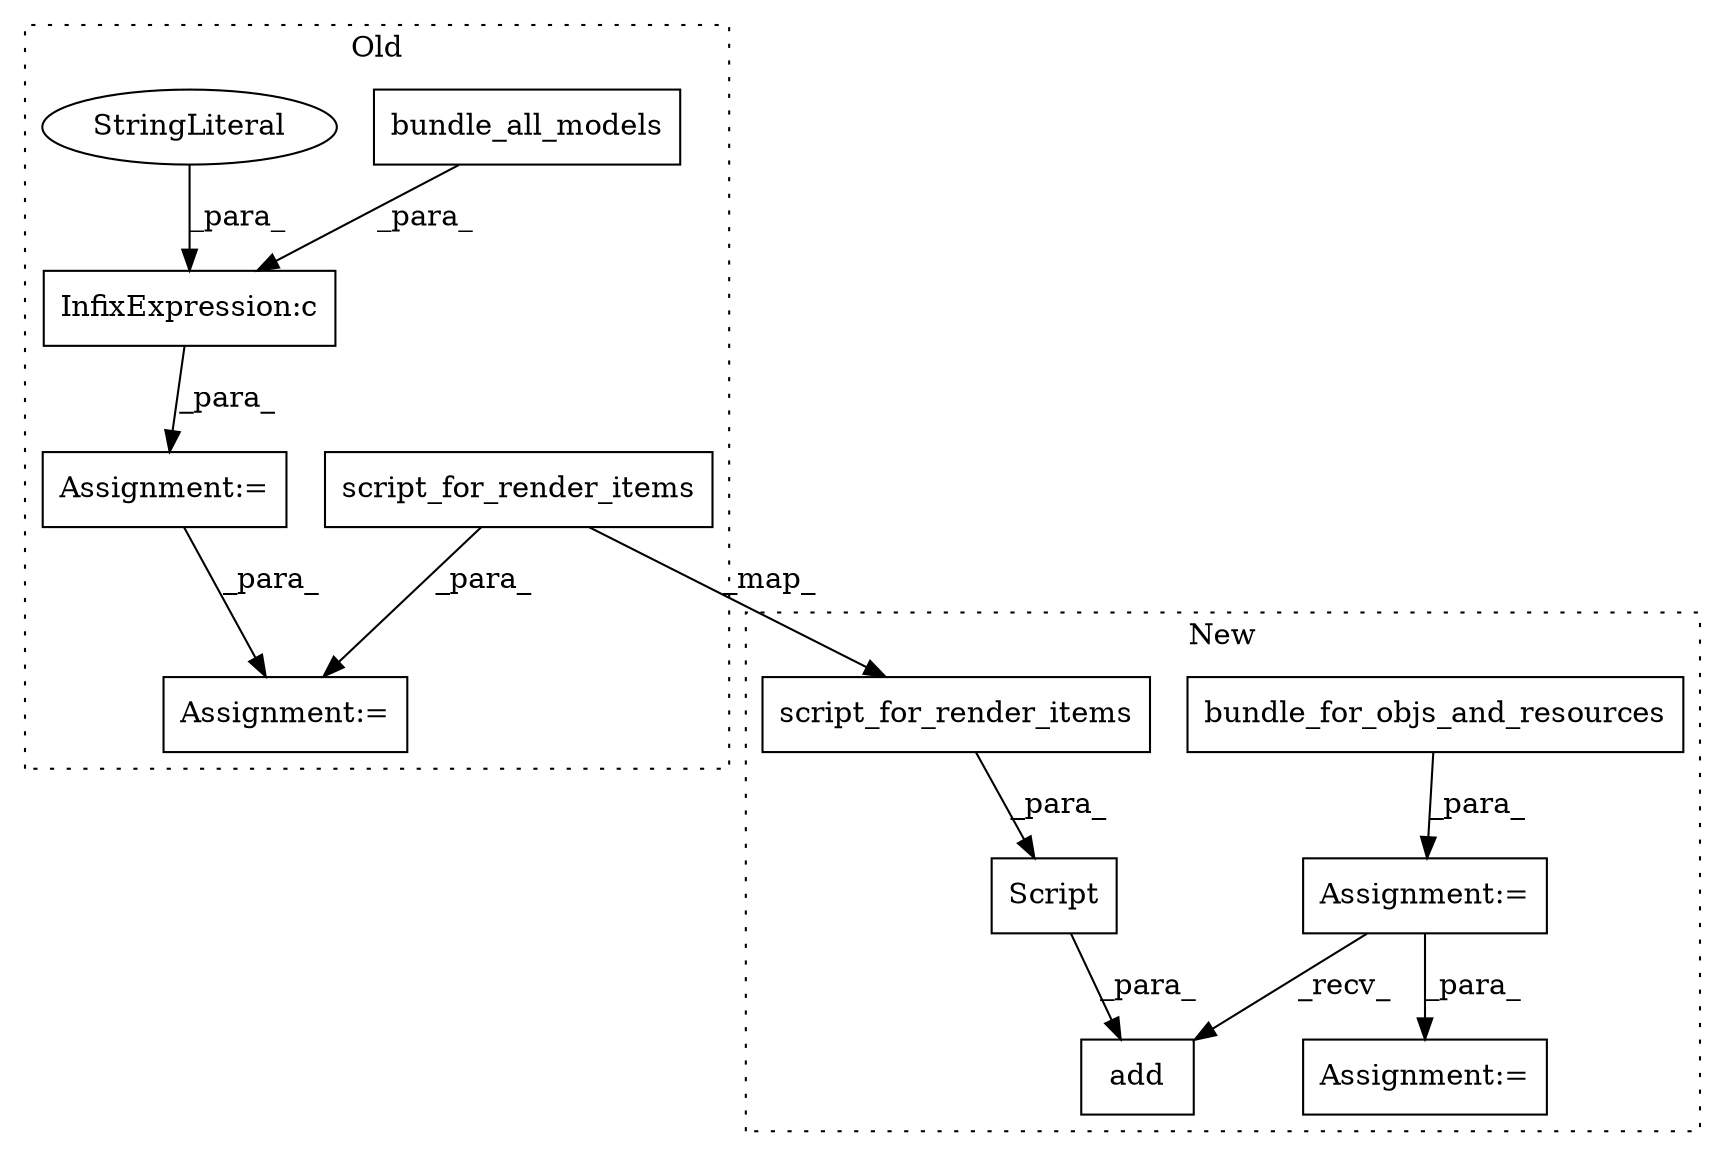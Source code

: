 digraph G {
subgraph cluster0 {
1 [label="bundle_all_models" a="32" s="1850" l="19" shape="box"];
3 [label="InfixExpression:c" a="27" s="1869" l="4" shape="box"];
5 [label="StringLiteral" a="45" s="1873" l="2" shape="ellipse"];
6 [label="Assignment:=" a="7" s="2040" l="1" shape="box"];
10 [label="script_for_render_items" a="32" s="1889,1945" l="24,1" shape="box"];
11 [label="Assignment:=" a="7" s="1848" l="1" shape="box"];
label = "Old";
style="dotted";
}
subgraph cluster1 {
2 [label="bundle_for_objs_and_resources" a="32" s="1746,1790" l="30,1" shape="box"];
4 [label="Assignment:=" a="7" s="1745" l="1" shape="box"];
7 [label="add" a="32" s="1804,1873" l="4,1" shape="box"];
8 [label="Script" a="32" s="1808,1872" l="7,1" shape="box"];
9 [label="script_for_render_items" a="32" s="1815,1871" l="24,1" shape="box"];
12 [label="Assignment:=" a="7" s="1962" l="1" shape="box"];
label = "New";
style="dotted";
}
1 -> 3 [label="_para_"];
2 -> 4 [label="_para_"];
3 -> 11 [label="_para_"];
4 -> 7 [label="_recv_"];
4 -> 12 [label="_para_"];
5 -> 3 [label="_para_"];
8 -> 7 [label="_para_"];
9 -> 8 [label="_para_"];
10 -> 9 [label="_map_"];
10 -> 6 [label="_para_"];
11 -> 6 [label="_para_"];
}